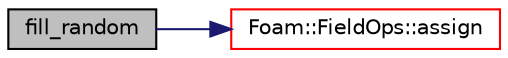 digraph "fill_random"
{
  bgcolor="transparent";
  edge [fontname="Helvetica",fontsize="10",labelfontname="Helvetica",labelfontsize="10"];
  node [fontname="Helvetica",fontsize="10",shape=record];
  rankdir="LR";
  Node1 [label="fill_random",height=0.2,width=0.4,color="black", fillcolor="grey75", style="filled" fontcolor="black"];
  Node1 -> Node2 [color="midnightblue",fontsize="10",style="solid",fontname="Helvetica"];
  Node2 [label="Foam::FieldOps::assign",height=0.2,width=0.4,color="red",URL="$namespaceFoam_1_1FieldOps.html#a0c0145ff47bcec2bc1a0cd1f904bf22d",tooltip="Populate a field as the result of a unary operation on an input. "];
}
